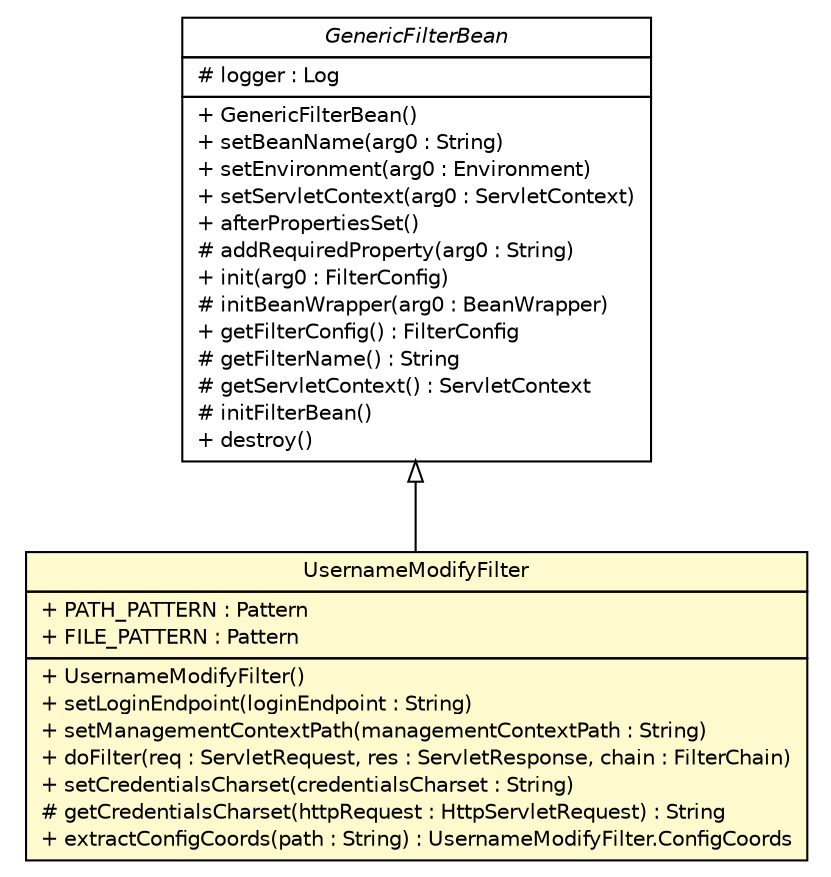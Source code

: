 #!/usr/local/bin/dot
#
# Class diagram 
# Generated by UMLGraph version R5_6-24-gf6e263 (http://www.umlgraph.org/)
#

digraph G {
	edge [fontname="Helvetica",fontsize=10,labelfontname="Helvetica",labelfontsize=10];
	node [fontname="Helvetica",fontsize=10,shape=plaintext];
	nodesep=0.25;
	ranksep=0.5;
	// com.yirendai.oss.environment.configserver.UsernameModifyFilter
	c538 [label=<<table title="com.yirendai.oss.environment.configserver.UsernameModifyFilter" border="0" cellborder="1" cellspacing="0" cellpadding="2" port="p" bgcolor="lemonChiffon" href="./UsernameModifyFilter.html">
		<tr><td><table border="0" cellspacing="0" cellpadding="1">
<tr><td align="center" balign="center"> UsernameModifyFilter </td></tr>
		</table></td></tr>
		<tr><td><table border="0" cellspacing="0" cellpadding="1">
<tr><td align="left" balign="left"> + PATH_PATTERN : Pattern </td></tr>
<tr><td align="left" balign="left"> + FILE_PATTERN : Pattern </td></tr>
		</table></td></tr>
		<tr><td><table border="0" cellspacing="0" cellpadding="1">
<tr><td align="left" balign="left"> + UsernameModifyFilter() </td></tr>
<tr><td align="left" balign="left"> + setLoginEndpoint(loginEndpoint : String) </td></tr>
<tr><td align="left" balign="left"> + setManagementContextPath(managementContextPath : String) </td></tr>
<tr><td align="left" balign="left"> + doFilter(req : ServletRequest, res : ServletResponse, chain : FilterChain) </td></tr>
<tr><td align="left" balign="left"> + setCredentialsCharset(credentialsCharset : String) </td></tr>
<tr><td align="left" balign="left"> # getCredentialsCharset(httpRequest : HttpServletRequest) : String </td></tr>
<tr><td align="left" balign="left"> + extractConfigCoords(path : String) : UsernameModifyFilter.ConfigCoords </td></tr>
		</table></td></tr>
		</table>>, URL="./UsernameModifyFilter.html", fontname="Helvetica", fontcolor="black", fontsize=10.0];
	//com.yirendai.oss.environment.configserver.UsernameModifyFilter extends org.springframework.web.filter.GenericFilterBean
	c560:p -> c538:p [dir=back,arrowtail=empty];
	// org.springframework.web.filter.GenericFilterBean
	c560 [label=<<table title="org.springframework.web.filter.GenericFilterBean" border="0" cellborder="1" cellspacing="0" cellpadding="2" port="p" href="http://java.sun.com/j2se/1.4.2/docs/api/org/springframework/web/filter/GenericFilterBean.html">
		<tr><td><table border="0" cellspacing="0" cellpadding="1">
<tr><td align="center" balign="center"><font face="Helvetica-Oblique"> GenericFilterBean </font></td></tr>
		</table></td></tr>
		<tr><td><table border="0" cellspacing="0" cellpadding="1">
<tr><td align="left" balign="left"> # logger : Log </td></tr>
		</table></td></tr>
		<tr><td><table border="0" cellspacing="0" cellpadding="1">
<tr><td align="left" balign="left"> + GenericFilterBean() </td></tr>
<tr><td align="left" balign="left"> + setBeanName(arg0 : String) </td></tr>
<tr><td align="left" balign="left"> + setEnvironment(arg0 : Environment) </td></tr>
<tr><td align="left" balign="left"> + setServletContext(arg0 : ServletContext) </td></tr>
<tr><td align="left" balign="left"> + afterPropertiesSet() </td></tr>
<tr><td align="left" balign="left"> # addRequiredProperty(arg0 : String) </td></tr>
<tr><td align="left" balign="left"> + init(arg0 : FilterConfig) </td></tr>
<tr><td align="left" balign="left"> # initBeanWrapper(arg0 : BeanWrapper) </td></tr>
<tr><td align="left" balign="left"> + getFilterConfig() : FilterConfig </td></tr>
<tr><td align="left" balign="left"> # getFilterName() : String </td></tr>
<tr><td align="left" balign="left"> # getServletContext() : ServletContext </td></tr>
<tr><td align="left" balign="left"> # initFilterBean() </td></tr>
<tr><td align="left" balign="left"> + destroy() </td></tr>
		</table></td></tr>
		</table>>, URL="http://java.sun.com/j2se/1.4.2/docs/api/org/springframework/web/filter/GenericFilterBean.html", fontname="Helvetica", fontcolor="black", fontsize=10.0];
}

